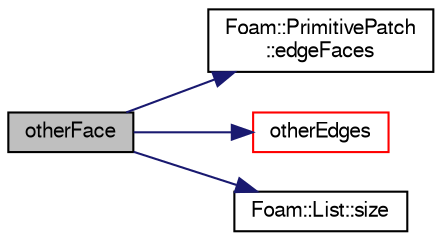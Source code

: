 digraph "otherFace"
{
  bgcolor="transparent";
  edge [fontname="FreeSans",fontsize="10",labelfontname="FreeSans",labelfontsize="10"];
  node [fontname="FreeSans",fontsize="10",shape=record];
  rankdir="LR";
  Node228 [label="otherFace",height=0.2,width=0.4,color="black", fillcolor="grey75", style="filled", fontcolor="black"];
  Node228 -> Node229 [color="midnightblue",fontsize="10",style="solid",fontname="FreeSans"];
  Node229 [label="Foam::PrimitivePatch\l::edgeFaces",height=0.2,width=0.4,color="black",URL="$a27538.html#ad38ecd2902727a890ebd437731c271c8",tooltip="Return edge-face addressing. "];
  Node228 -> Node230 [color="midnightblue",fontsize="10",style="solid",fontname="FreeSans"];
  Node230 [label="otherEdges",height=0.2,width=0.4,color="red",URL="$a25538.html#a14072f92f44aace6299d016920273be5",tooltip="Get the two edges on faceI counterclockwise after edgeI. "];
  Node228 -> Node291 [color="midnightblue",fontsize="10",style="solid",fontname="FreeSans"];
  Node291 [label="Foam::List::size",height=0.2,width=0.4,color="black",URL="$a25694.html#a8a5f6fa29bd4b500caf186f60245b384",tooltip="Override size to be inconsistent with allocated storage. "];
}
